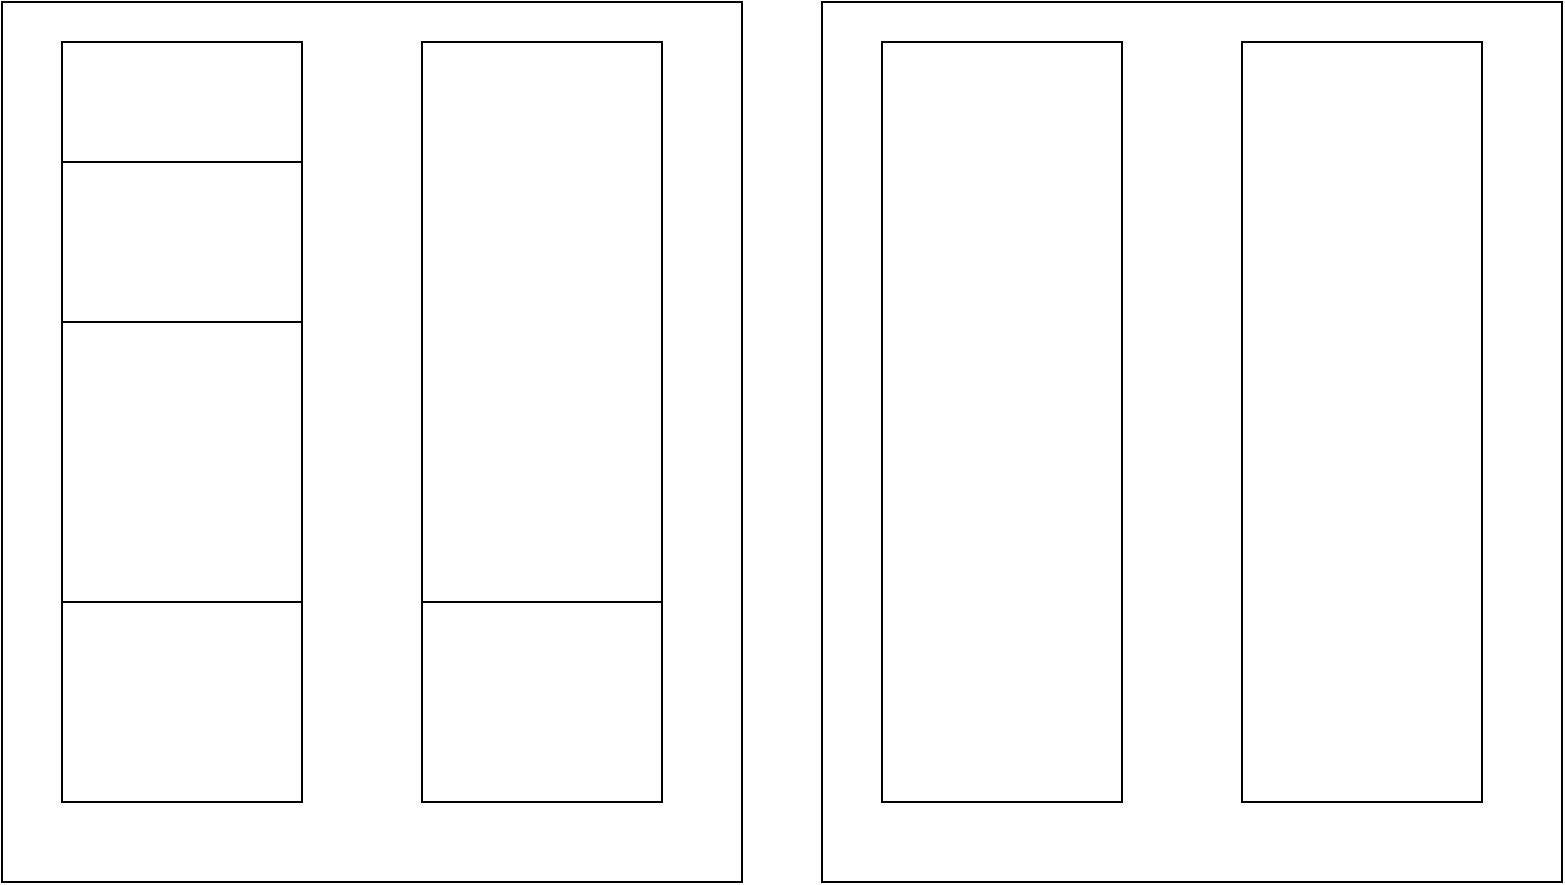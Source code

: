 <mxfile version="23.1.8" type="github">
  <diagram name="hcdc" id="2WBbcjo3YpvNjUJUfVW6">
    <mxGraphModel dx="1194" dy="756" grid="1" gridSize="10" guides="1" tooltips="1" connect="1" arrows="1" fold="1" page="1" pageScale="1" pageWidth="850" pageHeight="1100" math="0" shadow="0">
      <root>
        <mxCell id="0" />
        <mxCell id="1" parent="0" />
        <mxCell id="WOC8C1J8l-7zCQ3FEzsr-16" value="" style="rounded=0;whiteSpace=wrap;html=1;" vertex="1" parent="1">
          <mxGeometry x="530" y="140" width="370" height="440" as="geometry" />
        </mxCell>
        <mxCell id="WOC8C1J8l-7zCQ3FEzsr-15" value="" style="rounded=0;whiteSpace=wrap;html=1;" vertex="1" parent="1">
          <mxGeometry x="120" y="140" width="370" height="440" as="geometry" />
        </mxCell>
        <mxCell id="WOC8C1J8l-7zCQ3FEzsr-1" value="" style="rounded=0;whiteSpace=wrap;html=1;" vertex="1" parent="1">
          <mxGeometry x="150" y="160" width="120" height="380" as="geometry" />
        </mxCell>
        <mxCell id="WOC8C1J8l-7zCQ3FEzsr-2" value="" style="rounded=0;whiteSpace=wrap;html=1;" vertex="1" parent="1">
          <mxGeometry x="150" y="440" width="120" height="100" as="geometry" />
        </mxCell>
        <mxCell id="WOC8C1J8l-7zCQ3FEzsr-3" value="" style="rounded=0;whiteSpace=wrap;html=1;" vertex="1" parent="1">
          <mxGeometry x="150" y="300" width="120" height="140" as="geometry" />
        </mxCell>
        <mxCell id="WOC8C1J8l-7zCQ3FEzsr-4" value="" style="rounded=0;whiteSpace=wrap;html=1;" vertex="1" parent="1">
          <mxGeometry x="150" y="220" width="120" height="80" as="geometry" />
        </mxCell>
        <mxCell id="WOC8C1J8l-7zCQ3FEzsr-5" value="" style="rounded=0;whiteSpace=wrap;html=1;" vertex="1" parent="1">
          <mxGeometry x="330" y="160" width="120" height="380" as="geometry" />
        </mxCell>
        <mxCell id="WOC8C1J8l-7zCQ3FEzsr-6" value="" style="rounded=0;whiteSpace=wrap;html=1;" vertex="1" parent="1">
          <mxGeometry x="330" y="440" width="120" height="100" as="geometry" />
        </mxCell>
        <mxCell id="WOC8C1J8l-7zCQ3FEzsr-9" value="" style="rounded=0;whiteSpace=wrap;html=1;" vertex="1" parent="1">
          <mxGeometry x="560" y="160" width="120" height="380" as="geometry" />
        </mxCell>
        <mxCell id="WOC8C1J8l-7zCQ3FEzsr-13" value="" style="rounded=0;whiteSpace=wrap;html=1;" vertex="1" parent="1">
          <mxGeometry x="740" y="160" width="120" height="380" as="geometry" />
        </mxCell>
      </root>
    </mxGraphModel>
  </diagram>
</mxfile>
